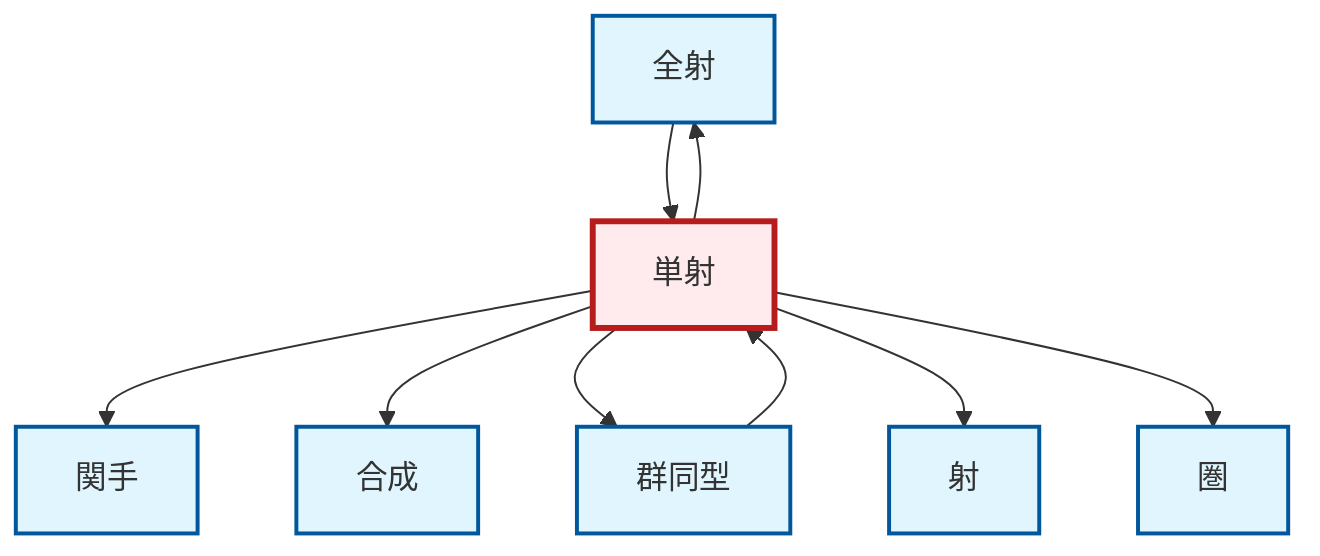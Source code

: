 graph TD
    classDef definition fill:#e1f5fe,stroke:#01579b,stroke-width:2px
    classDef theorem fill:#f3e5f5,stroke:#4a148c,stroke-width:2px
    classDef axiom fill:#fff3e0,stroke:#e65100,stroke-width:2px
    classDef example fill:#e8f5e9,stroke:#1b5e20,stroke-width:2px
    classDef current fill:#ffebee,stroke:#b71c1c,stroke-width:3px
    def-epimorphism["全射"]:::definition
    def-composition["合成"]:::definition
    def-functor["関手"]:::definition
    def-monomorphism["単射"]:::definition
    def-category["圏"]:::definition
    def-isomorphism["群同型"]:::definition
    def-morphism["射"]:::definition
    def-monomorphism --> def-functor
    def-monomorphism --> def-composition
    def-monomorphism --> def-isomorphism
    def-monomorphism --> def-epimorphism
    def-monomorphism --> def-morphism
    def-monomorphism --> def-category
    def-isomorphism --> def-monomorphism
    def-epimorphism --> def-monomorphism
    class def-monomorphism current
